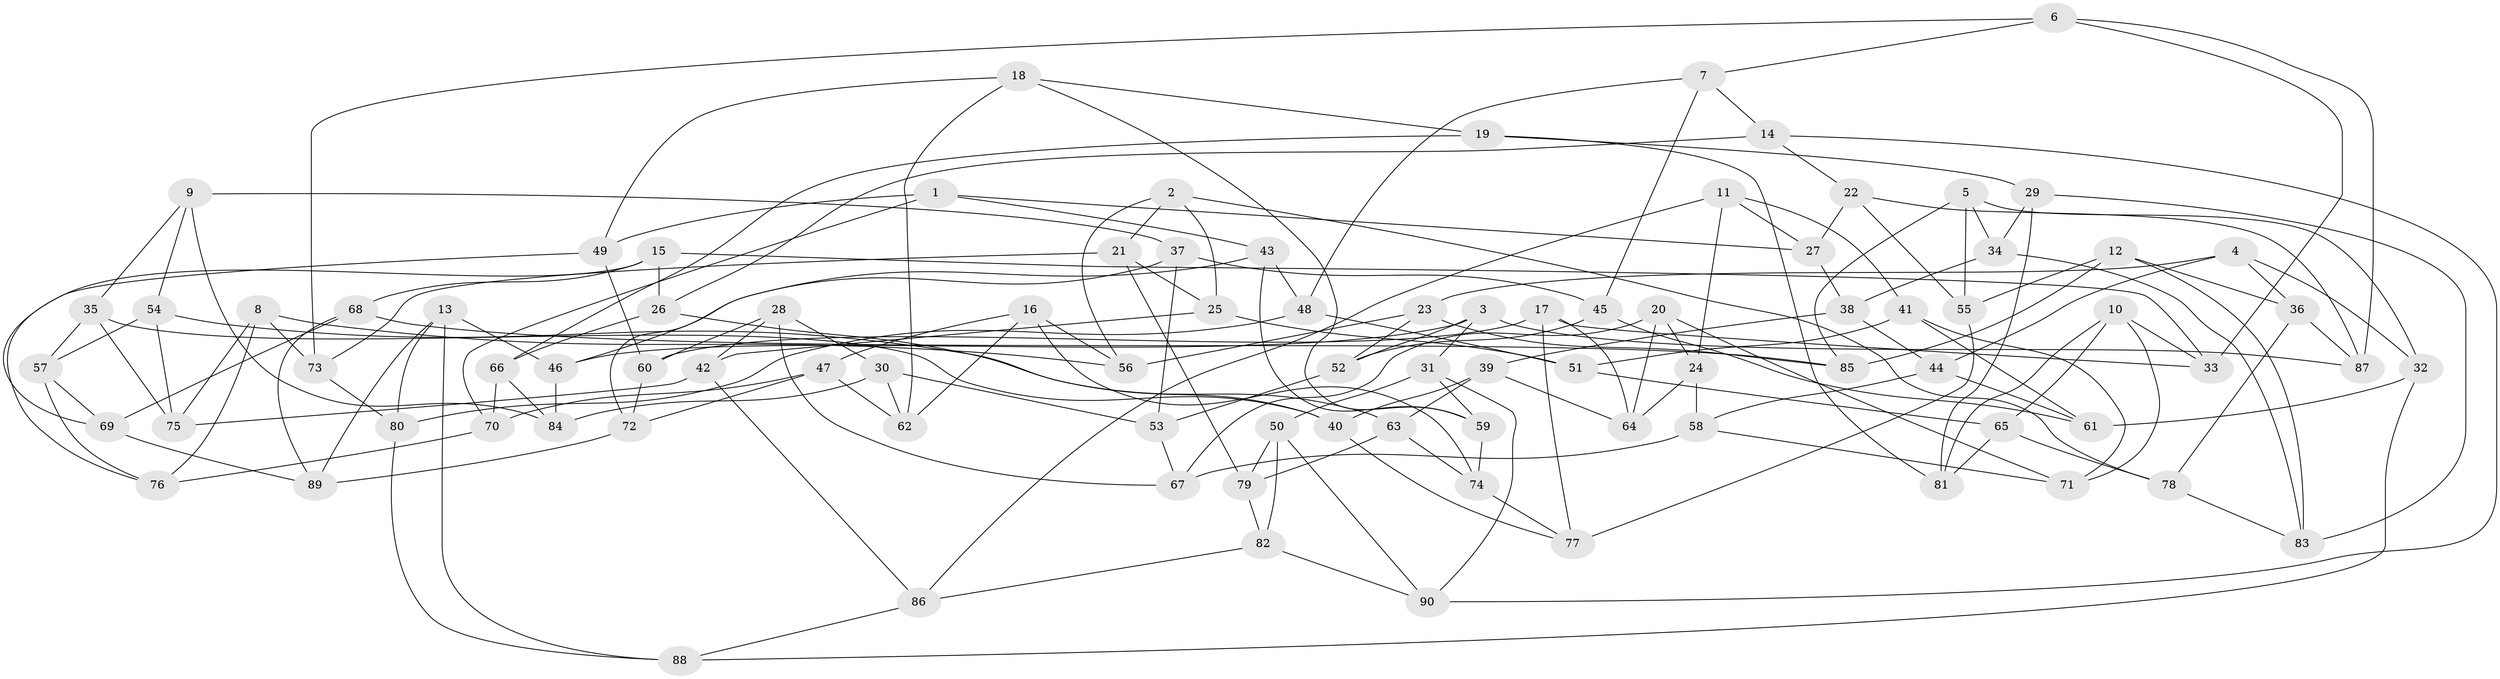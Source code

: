 // coarse degree distribution, {6: 0.25925925925925924, 3: 0.05555555555555555, 8: 0.018518518518518517, 9: 0.018518518518518517, 4: 0.48148148148148145, 10: 0.018518518518518517, 7: 0.05555555555555555, 5: 0.09259259259259259}
// Generated by graph-tools (version 1.1) at 2025/20/03/04/25 18:20:54]
// undirected, 90 vertices, 180 edges
graph export_dot {
graph [start="1"]
  node [color=gray90,style=filled];
  1;
  2;
  3;
  4;
  5;
  6;
  7;
  8;
  9;
  10;
  11;
  12;
  13;
  14;
  15;
  16;
  17;
  18;
  19;
  20;
  21;
  22;
  23;
  24;
  25;
  26;
  27;
  28;
  29;
  30;
  31;
  32;
  33;
  34;
  35;
  36;
  37;
  38;
  39;
  40;
  41;
  42;
  43;
  44;
  45;
  46;
  47;
  48;
  49;
  50;
  51;
  52;
  53;
  54;
  55;
  56;
  57;
  58;
  59;
  60;
  61;
  62;
  63;
  64;
  65;
  66;
  67;
  68;
  69;
  70;
  71;
  72;
  73;
  74;
  75;
  76;
  77;
  78;
  79;
  80;
  81;
  82;
  83;
  84;
  85;
  86;
  87;
  88;
  89;
  90;
  1 -- 49;
  1 -- 43;
  1 -- 27;
  1 -- 70;
  2 -- 21;
  2 -- 25;
  2 -- 78;
  2 -- 56;
  3 -- 87;
  3 -- 46;
  3 -- 52;
  3 -- 31;
  4 -- 23;
  4 -- 36;
  4 -- 32;
  4 -- 44;
  5 -- 85;
  5 -- 55;
  5 -- 32;
  5 -- 34;
  6 -- 33;
  6 -- 73;
  6 -- 7;
  6 -- 87;
  7 -- 14;
  7 -- 48;
  7 -- 45;
  8 -- 73;
  8 -- 75;
  8 -- 76;
  8 -- 56;
  9 -- 35;
  9 -- 84;
  9 -- 37;
  9 -- 54;
  10 -- 33;
  10 -- 65;
  10 -- 71;
  10 -- 81;
  11 -- 24;
  11 -- 27;
  11 -- 41;
  11 -- 86;
  12 -- 85;
  12 -- 36;
  12 -- 83;
  12 -- 55;
  13 -- 80;
  13 -- 88;
  13 -- 46;
  13 -- 89;
  14 -- 22;
  14 -- 90;
  14 -- 26;
  15 -- 26;
  15 -- 76;
  15 -- 68;
  15 -- 33;
  16 -- 47;
  16 -- 62;
  16 -- 56;
  16 -- 74;
  17 -- 64;
  17 -- 60;
  17 -- 77;
  17 -- 33;
  18 -- 49;
  18 -- 19;
  18 -- 62;
  18 -- 59;
  19 -- 29;
  19 -- 81;
  19 -- 66;
  20 -- 71;
  20 -- 64;
  20 -- 67;
  20 -- 24;
  21 -- 25;
  21 -- 79;
  21 -- 73;
  22 -- 87;
  22 -- 55;
  22 -- 27;
  23 -- 56;
  23 -- 52;
  23 -- 85;
  24 -- 64;
  24 -- 58;
  25 -- 51;
  25 -- 42;
  26 -- 66;
  26 -- 40;
  27 -- 38;
  28 -- 67;
  28 -- 60;
  28 -- 30;
  28 -- 42;
  29 -- 34;
  29 -- 81;
  29 -- 83;
  30 -- 62;
  30 -- 53;
  30 -- 84;
  31 -- 59;
  31 -- 90;
  31 -- 50;
  32 -- 88;
  32 -- 61;
  34 -- 38;
  34 -- 83;
  35 -- 75;
  35 -- 57;
  35 -- 40;
  36 -- 87;
  36 -- 78;
  37 -- 45;
  37 -- 53;
  37 -- 72;
  38 -- 44;
  38 -- 39;
  39 -- 40;
  39 -- 64;
  39 -- 63;
  40 -- 77;
  41 -- 71;
  41 -- 51;
  41 -- 61;
  42 -- 75;
  42 -- 86;
  43 -- 46;
  43 -- 59;
  43 -- 48;
  44 -- 61;
  44 -- 58;
  45 -- 61;
  45 -- 52;
  46 -- 84;
  47 -- 72;
  47 -- 70;
  47 -- 62;
  48 -- 51;
  48 -- 80;
  49 -- 69;
  49 -- 60;
  50 -- 82;
  50 -- 79;
  50 -- 90;
  51 -- 65;
  52 -- 53;
  53 -- 67;
  54 -- 63;
  54 -- 57;
  54 -- 75;
  55 -- 77;
  57 -- 76;
  57 -- 69;
  58 -- 67;
  58 -- 71;
  59 -- 74;
  60 -- 72;
  63 -- 74;
  63 -- 79;
  65 -- 78;
  65 -- 81;
  66 -- 84;
  66 -- 70;
  68 -- 69;
  68 -- 85;
  68 -- 89;
  69 -- 89;
  70 -- 76;
  72 -- 89;
  73 -- 80;
  74 -- 77;
  78 -- 83;
  79 -- 82;
  80 -- 88;
  82 -- 90;
  82 -- 86;
  86 -- 88;
}

